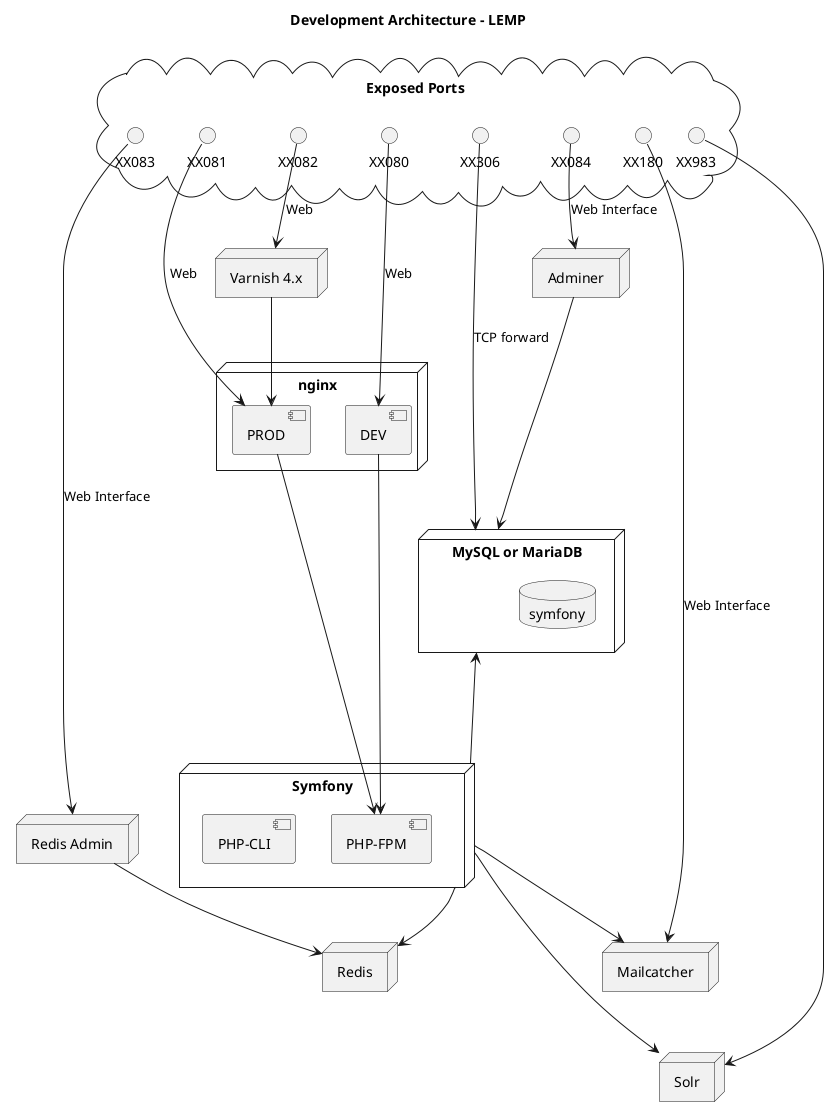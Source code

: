 @startuml

title "Development Architecture - LEMP"

cloud "Exposed Ports" {
    () XX080 as SymfonyDevModePort
    () XX081 as SymfonyProdModePort
    () XX082 as SymfonyProdModeVarnishPort

    () XX083 as RedisAdminPort
    () XX983 as SorlPort
    () XX084 as DatabaseAdminPort
    () XX306 as DatabaseEnginePort
    () XX180 as MailcatcherPort
}

node "nginx" {
    [PROD]
    [DEV]
    }

node "Symfony" as symfony {
    [PHP-FPM] as PhpFPM
    [PHP-CLI] as PhpCli
}

node "MySQL or MariaDB" as db {
    database "symfony" as StandardDB
}

node "Redis" as appcache {
}

node "Varnish 4.x" as varnish {
}

node "Redis Admin" as redisadmin {
}

node "Mailcatcher" as mailcatcher {
}

node "Adminer" as dbadmin {
}

node "Solr" as solr {
}

RedisAdminPort -> redisadmin: Web Interface
DatabaseEnginePort ---> db: TCP forward
MailcatcherPort -> mailcatcher: Web Interface
DatabaseAdminPort --> dbadmin: Web Interface
SorlPort -> solr

SymfonyDevModePort --> DEV: Web
SymfonyProdModePort --> PROD: Web
SymfonyProdModeVarnishPort --> varnish: Web
varnish --> PROD

DEV --> PhpFPM
PROD --> PhpFPM

symfony -up--> db
symfony --> appcache
symfony --> mailcatcher
symfony ---> solr

redisadmin --> appcache
dbadmin ---> db

@enduml
